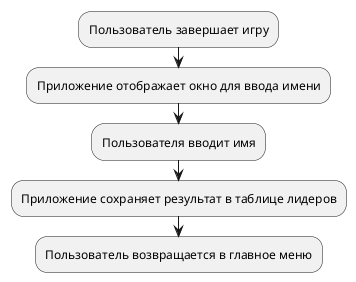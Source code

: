 @startuml
:Пользователь завершает игру;
:Приложение отображает окно для ввода имени;
:Пользователя вводит имя;
:Приложение сохраняет результат в таблице лидеров;
:Пользователь возвращается в главное меню;
@enduml
